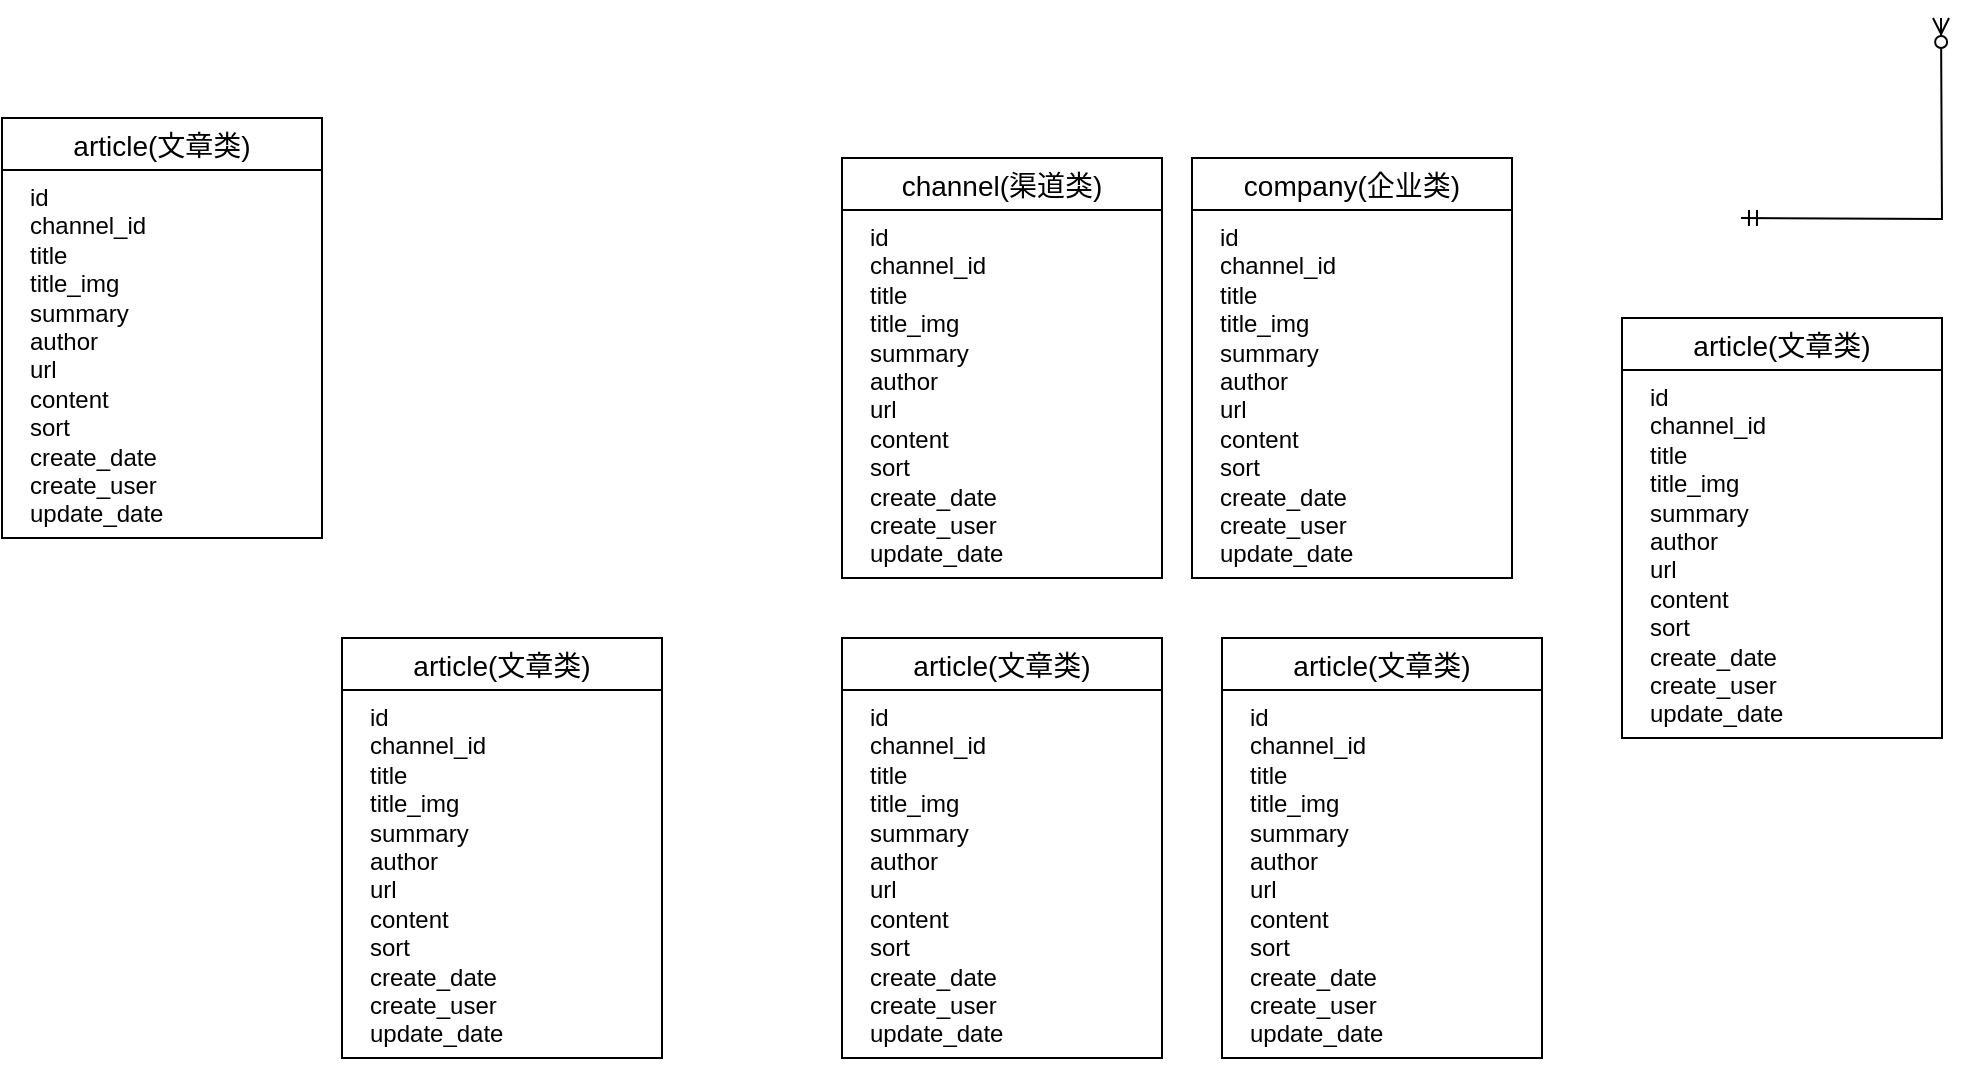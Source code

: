 <mxfile version="24.2.5" type="github">
  <diagram id="R2lEEEUBdFMjLlhIrx00" name="Page-1">
    <mxGraphModel dx="2045" dy="1722" grid="1" gridSize="10" guides="1" tooltips="1" connect="1" arrows="1" fold="1" page="1" pageScale="1" pageWidth="850" pageHeight="1100" math="0" shadow="0" extFonts="Permanent Marker^https://fonts.googleapis.com/css?family=Permanent+Marker">
      <root>
        <mxCell id="0" />
        <mxCell id="1" parent="0" />
        <mxCell id="133gYXbXRyeePineQ0bO-4" value="" style="fontSize=12;html=1;endArrow=ERzeroToMany;startArrow=ERmandOne;rounded=0;edgeStyle=orthogonalEdgeStyle;" edge="1" parent="1">
          <mxGeometry width="100" height="100" relative="1" as="geometry">
            <mxPoint x="699.5" y="100" as="sourcePoint" />
            <mxPoint x="799.5" as="targetPoint" />
          </mxGeometry>
        </mxCell>
        <mxCell id="133gYXbXRyeePineQ0bO-9" value="article(文章类)" style="swimlane;fontStyle=0;childLayout=stackLayout;horizontal=1;startSize=26;horizontalStack=0;resizeParent=1;resizeParentMax=0;resizeLast=0;collapsible=1;marginBottom=0;align=center;fontSize=14;" vertex="1" parent="1">
          <mxGeometry x="-170" y="50" width="160" height="210" as="geometry" />
        </mxCell>
        <mxCell id="133gYXbXRyeePineQ0bO-10" value="&lt;p style=&quot;margin: 0px 0px 0px 8px;&quot;&gt;id&lt;/p&gt;&lt;p style=&quot;margin: 0px 0px 0px 8px;&quot;&gt;channel_id&lt;/p&gt;&lt;p style=&quot;margin: 0px 0px 0px 8px;&quot;&gt;title&lt;/p&gt;&lt;p style=&quot;margin: 0px 0px 0px 8px;&quot;&gt;title_img&lt;/p&gt;&lt;p style=&quot;margin: 0px 0px 0px 8px;&quot;&gt;summary&lt;/p&gt;&lt;p style=&quot;margin: 0px 0px 0px 8px;&quot;&gt;author&lt;/p&gt;&lt;p style=&quot;margin: 0px 0px 0px 8px;&quot;&gt;url&lt;/p&gt;&lt;p style=&quot;margin: 0px 0px 0px 8px;&quot;&gt;content&lt;/p&gt;&lt;p style=&quot;margin: 0px 0px 0px 8px;&quot;&gt;sort&lt;/p&gt;&lt;p style=&quot;margin: 0px 0px 0px 8px;&quot;&gt;create_date&lt;/p&gt;&lt;p style=&quot;margin: 0px 0px 0px 8px;&quot;&gt;create_user&lt;/p&gt;&lt;p style=&quot;margin: 0px 0px 0px 8px;&quot;&gt;update_date&lt;/p&gt;" style="text;strokeColor=none;fillColor=none;spacingLeft=4;spacingRight=4;overflow=hidden;rotatable=0;points=[[0,0.5],[1,0.5]];portConstraint=eastwest;fontSize=12;whiteSpace=wrap;html=1;" vertex="1" parent="133gYXbXRyeePineQ0bO-9">
          <mxGeometry y="26" width="160" height="184" as="geometry" />
        </mxCell>
        <mxCell id="133gYXbXRyeePineQ0bO-14" value="channel(渠道类)" style="swimlane;fontStyle=0;childLayout=stackLayout;horizontal=1;startSize=26;horizontalStack=0;resizeParent=1;resizeParentMax=0;resizeLast=0;collapsible=1;marginBottom=0;align=center;fontSize=14;" vertex="1" parent="1">
          <mxGeometry x="250" y="70" width="160" height="210" as="geometry" />
        </mxCell>
        <mxCell id="133gYXbXRyeePineQ0bO-15" value="&lt;p style=&quot;margin: 0px 0px 0px 8px;&quot;&gt;id&lt;/p&gt;&lt;p style=&quot;margin: 0px 0px 0px 8px;&quot;&gt;channel_id&lt;/p&gt;&lt;p style=&quot;margin: 0px 0px 0px 8px;&quot;&gt;title&lt;/p&gt;&lt;p style=&quot;margin: 0px 0px 0px 8px;&quot;&gt;title_img&lt;/p&gt;&lt;p style=&quot;margin: 0px 0px 0px 8px;&quot;&gt;summary&lt;/p&gt;&lt;p style=&quot;margin: 0px 0px 0px 8px;&quot;&gt;author&lt;/p&gt;&lt;p style=&quot;margin: 0px 0px 0px 8px;&quot;&gt;url&lt;/p&gt;&lt;p style=&quot;margin: 0px 0px 0px 8px;&quot;&gt;content&lt;/p&gt;&lt;p style=&quot;margin: 0px 0px 0px 8px;&quot;&gt;sort&lt;/p&gt;&lt;p style=&quot;margin: 0px 0px 0px 8px;&quot;&gt;create_date&lt;/p&gt;&lt;p style=&quot;margin: 0px 0px 0px 8px;&quot;&gt;create_user&lt;/p&gt;&lt;p style=&quot;margin: 0px 0px 0px 8px;&quot;&gt;update_date&lt;/p&gt;" style="text;strokeColor=none;fillColor=none;spacingLeft=4;spacingRight=4;overflow=hidden;rotatable=0;points=[[0,0.5],[1,0.5]];portConstraint=eastwest;fontSize=12;whiteSpace=wrap;html=1;" vertex="1" parent="133gYXbXRyeePineQ0bO-14">
          <mxGeometry y="26" width="160" height="184" as="geometry" />
        </mxCell>
        <mxCell id="133gYXbXRyeePineQ0bO-16" value="company(企业类)" style="swimlane;fontStyle=0;childLayout=stackLayout;horizontal=1;startSize=26;horizontalStack=0;resizeParent=1;resizeParentMax=0;resizeLast=0;collapsible=1;marginBottom=0;align=center;fontSize=14;" vertex="1" parent="1">
          <mxGeometry x="425" y="70" width="160" height="210" as="geometry" />
        </mxCell>
        <mxCell id="133gYXbXRyeePineQ0bO-17" value="&lt;p style=&quot;margin: 0px 0px 0px 8px;&quot;&gt;id&lt;/p&gt;&lt;p style=&quot;margin: 0px 0px 0px 8px;&quot;&gt;channel_id&lt;/p&gt;&lt;p style=&quot;margin: 0px 0px 0px 8px;&quot;&gt;title&lt;/p&gt;&lt;p style=&quot;margin: 0px 0px 0px 8px;&quot;&gt;title_img&lt;/p&gt;&lt;p style=&quot;margin: 0px 0px 0px 8px;&quot;&gt;summary&lt;/p&gt;&lt;p style=&quot;margin: 0px 0px 0px 8px;&quot;&gt;author&lt;/p&gt;&lt;p style=&quot;margin: 0px 0px 0px 8px;&quot;&gt;url&lt;/p&gt;&lt;p style=&quot;margin: 0px 0px 0px 8px;&quot;&gt;content&lt;/p&gt;&lt;p style=&quot;margin: 0px 0px 0px 8px;&quot;&gt;sort&lt;/p&gt;&lt;p style=&quot;margin: 0px 0px 0px 8px;&quot;&gt;create_date&lt;/p&gt;&lt;p style=&quot;margin: 0px 0px 0px 8px;&quot;&gt;create_user&lt;/p&gt;&lt;p style=&quot;margin: 0px 0px 0px 8px;&quot;&gt;update_date&lt;/p&gt;" style="text;strokeColor=none;fillColor=none;spacingLeft=4;spacingRight=4;overflow=hidden;rotatable=0;points=[[0,0.5],[1,0.5]];portConstraint=eastwest;fontSize=12;whiteSpace=wrap;html=1;" vertex="1" parent="133gYXbXRyeePineQ0bO-16">
          <mxGeometry y="26" width="160" height="184" as="geometry" />
        </mxCell>
        <mxCell id="133gYXbXRyeePineQ0bO-18" value="article(文章类)" style="swimlane;fontStyle=0;childLayout=stackLayout;horizontal=1;startSize=26;horizontalStack=0;resizeParent=1;resizeParentMax=0;resizeLast=0;collapsible=1;marginBottom=0;align=center;fontSize=14;" vertex="1" parent="1">
          <mxGeometry y="310" width="160" height="210" as="geometry" />
        </mxCell>
        <mxCell id="133gYXbXRyeePineQ0bO-19" value="&lt;p style=&quot;margin: 0px 0px 0px 8px;&quot;&gt;id&lt;/p&gt;&lt;p style=&quot;margin: 0px 0px 0px 8px;&quot;&gt;channel_id&lt;/p&gt;&lt;p style=&quot;margin: 0px 0px 0px 8px;&quot;&gt;title&lt;/p&gt;&lt;p style=&quot;margin: 0px 0px 0px 8px;&quot;&gt;title_img&lt;/p&gt;&lt;p style=&quot;margin: 0px 0px 0px 8px;&quot;&gt;summary&lt;/p&gt;&lt;p style=&quot;margin: 0px 0px 0px 8px;&quot;&gt;author&lt;/p&gt;&lt;p style=&quot;margin: 0px 0px 0px 8px;&quot;&gt;url&lt;/p&gt;&lt;p style=&quot;margin: 0px 0px 0px 8px;&quot;&gt;content&lt;/p&gt;&lt;p style=&quot;margin: 0px 0px 0px 8px;&quot;&gt;sort&lt;/p&gt;&lt;p style=&quot;margin: 0px 0px 0px 8px;&quot;&gt;create_date&lt;/p&gt;&lt;p style=&quot;margin: 0px 0px 0px 8px;&quot;&gt;create_user&lt;/p&gt;&lt;p style=&quot;margin: 0px 0px 0px 8px;&quot;&gt;update_date&lt;/p&gt;" style="text;strokeColor=none;fillColor=none;spacingLeft=4;spacingRight=4;overflow=hidden;rotatable=0;points=[[0,0.5],[1,0.5]];portConstraint=eastwest;fontSize=12;whiteSpace=wrap;html=1;" vertex="1" parent="133gYXbXRyeePineQ0bO-18">
          <mxGeometry y="26" width="160" height="184" as="geometry" />
        </mxCell>
        <mxCell id="133gYXbXRyeePineQ0bO-20" value="article(文章类)" style="swimlane;fontStyle=0;childLayout=stackLayout;horizontal=1;startSize=26;horizontalStack=0;resizeParent=1;resizeParentMax=0;resizeLast=0;collapsible=1;marginBottom=0;align=center;fontSize=14;" vertex="1" parent="1">
          <mxGeometry x="250" y="310" width="160" height="210" as="geometry" />
        </mxCell>
        <mxCell id="133gYXbXRyeePineQ0bO-21" value="&lt;p style=&quot;margin: 0px 0px 0px 8px;&quot;&gt;id&lt;/p&gt;&lt;p style=&quot;margin: 0px 0px 0px 8px;&quot;&gt;channel_id&lt;/p&gt;&lt;p style=&quot;margin: 0px 0px 0px 8px;&quot;&gt;title&lt;/p&gt;&lt;p style=&quot;margin: 0px 0px 0px 8px;&quot;&gt;title_img&lt;/p&gt;&lt;p style=&quot;margin: 0px 0px 0px 8px;&quot;&gt;summary&lt;/p&gt;&lt;p style=&quot;margin: 0px 0px 0px 8px;&quot;&gt;author&lt;/p&gt;&lt;p style=&quot;margin: 0px 0px 0px 8px;&quot;&gt;url&lt;/p&gt;&lt;p style=&quot;margin: 0px 0px 0px 8px;&quot;&gt;content&lt;/p&gt;&lt;p style=&quot;margin: 0px 0px 0px 8px;&quot;&gt;sort&lt;/p&gt;&lt;p style=&quot;margin: 0px 0px 0px 8px;&quot;&gt;create_date&lt;/p&gt;&lt;p style=&quot;margin: 0px 0px 0px 8px;&quot;&gt;create_user&lt;/p&gt;&lt;p style=&quot;margin: 0px 0px 0px 8px;&quot;&gt;update_date&lt;/p&gt;" style="text;strokeColor=none;fillColor=none;spacingLeft=4;spacingRight=4;overflow=hidden;rotatable=0;points=[[0,0.5],[1,0.5]];portConstraint=eastwest;fontSize=12;whiteSpace=wrap;html=1;" vertex="1" parent="133gYXbXRyeePineQ0bO-20">
          <mxGeometry y="26" width="160" height="184" as="geometry" />
        </mxCell>
        <mxCell id="133gYXbXRyeePineQ0bO-22" value="article(文章类)" style="swimlane;fontStyle=0;childLayout=stackLayout;horizontal=1;startSize=26;horizontalStack=0;resizeParent=1;resizeParentMax=0;resizeLast=0;collapsible=1;marginBottom=0;align=center;fontSize=14;" vertex="1" parent="1">
          <mxGeometry x="440" y="310" width="160" height="210" as="geometry" />
        </mxCell>
        <mxCell id="133gYXbXRyeePineQ0bO-23" value="&lt;p style=&quot;margin: 0px 0px 0px 8px;&quot;&gt;id&lt;/p&gt;&lt;p style=&quot;margin: 0px 0px 0px 8px;&quot;&gt;channel_id&lt;/p&gt;&lt;p style=&quot;margin: 0px 0px 0px 8px;&quot;&gt;title&lt;/p&gt;&lt;p style=&quot;margin: 0px 0px 0px 8px;&quot;&gt;title_img&lt;/p&gt;&lt;p style=&quot;margin: 0px 0px 0px 8px;&quot;&gt;summary&lt;/p&gt;&lt;p style=&quot;margin: 0px 0px 0px 8px;&quot;&gt;author&lt;/p&gt;&lt;p style=&quot;margin: 0px 0px 0px 8px;&quot;&gt;url&lt;/p&gt;&lt;p style=&quot;margin: 0px 0px 0px 8px;&quot;&gt;content&lt;/p&gt;&lt;p style=&quot;margin: 0px 0px 0px 8px;&quot;&gt;sort&lt;/p&gt;&lt;p style=&quot;margin: 0px 0px 0px 8px;&quot;&gt;create_date&lt;/p&gt;&lt;p style=&quot;margin: 0px 0px 0px 8px;&quot;&gt;create_user&lt;/p&gt;&lt;p style=&quot;margin: 0px 0px 0px 8px;&quot;&gt;update_date&lt;/p&gt;" style="text;strokeColor=none;fillColor=none;spacingLeft=4;spacingRight=4;overflow=hidden;rotatable=0;points=[[0,0.5],[1,0.5]];portConstraint=eastwest;fontSize=12;whiteSpace=wrap;html=1;" vertex="1" parent="133gYXbXRyeePineQ0bO-22">
          <mxGeometry y="26" width="160" height="184" as="geometry" />
        </mxCell>
        <mxCell id="133gYXbXRyeePineQ0bO-24" value="article(文章类)" style="swimlane;fontStyle=0;childLayout=stackLayout;horizontal=1;startSize=26;horizontalStack=0;resizeParent=1;resizeParentMax=0;resizeLast=0;collapsible=1;marginBottom=0;align=center;fontSize=14;" vertex="1" parent="1">
          <mxGeometry x="640" y="150" width="160" height="210" as="geometry" />
        </mxCell>
        <mxCell id="133gYXbXRyeePineQ0bO-25" value="&lt;p style=&quot;margin: 0px 0px 0px 8px;&quot;&gt;id&lt;/p&gt;&lt;p style=&quot;margin: 0px 0px 0px 8px;&quot;&gt;channel_id&lt;/p&gt;&lt;p style=&quot;margin: 0px 0px 0px 8px;&quot;&gt;title&lt;/p&gt;&lt;p style=&quot;margin: 0px 0px 0px 8px;&quot;&gt;title_img&lt;/p&gt;&lt;p style=&quot;margin: 0px 0px 0px 8px;&quot;&gt;summary&lt;/p&gt;&lt;p style=&quot;margin: 0px 0px 0px 8px;&quot;&gt;author&lt;/p&gt;&lt;p style=&quot;margin: 0px 0px 0px 8px;&quot;&gt;url&lt;/p&gt;&lt;p style=&quot;margin: 0px 0px 0px 8px;&quot;&gt;content&lt;/p&gt;&lt;p style=&quot;margin: 0px 0px 0px 8px;&quot;&gt;sort&lt;/p&gt;&lt;p style=&quot;margin: 0px 0px 0px 8px;&quot;&gt;create_date&lt;/p&gt;&lt;p style=&quot;margin: 0px 0px 0px 8px;&quot;&gt;create_user&lt;/p&gt;&lt;p style=&quot;margin: 0px 0px 0px 8px;&quot;&gt;update_date&lt;/p&gt;" style="text;strokeColor=none;fillColor=none;spacingLeft=4;spacingRight=4;overflow=hidden;rotatable=0;points=[[0,0.5],[1,0.5]];portConstraint=eastwest;fontSize=12;whiteSpace=wrap;html=1;" vertex="1" parent="133gYXbXRyeePineQ0bO-24">
          <mxGeometry y="26" width="160" height="184" as="geometry" />
        </mxCell>
      </root>
    </mxGraphModel>
  </diagram>
</mxfile>

